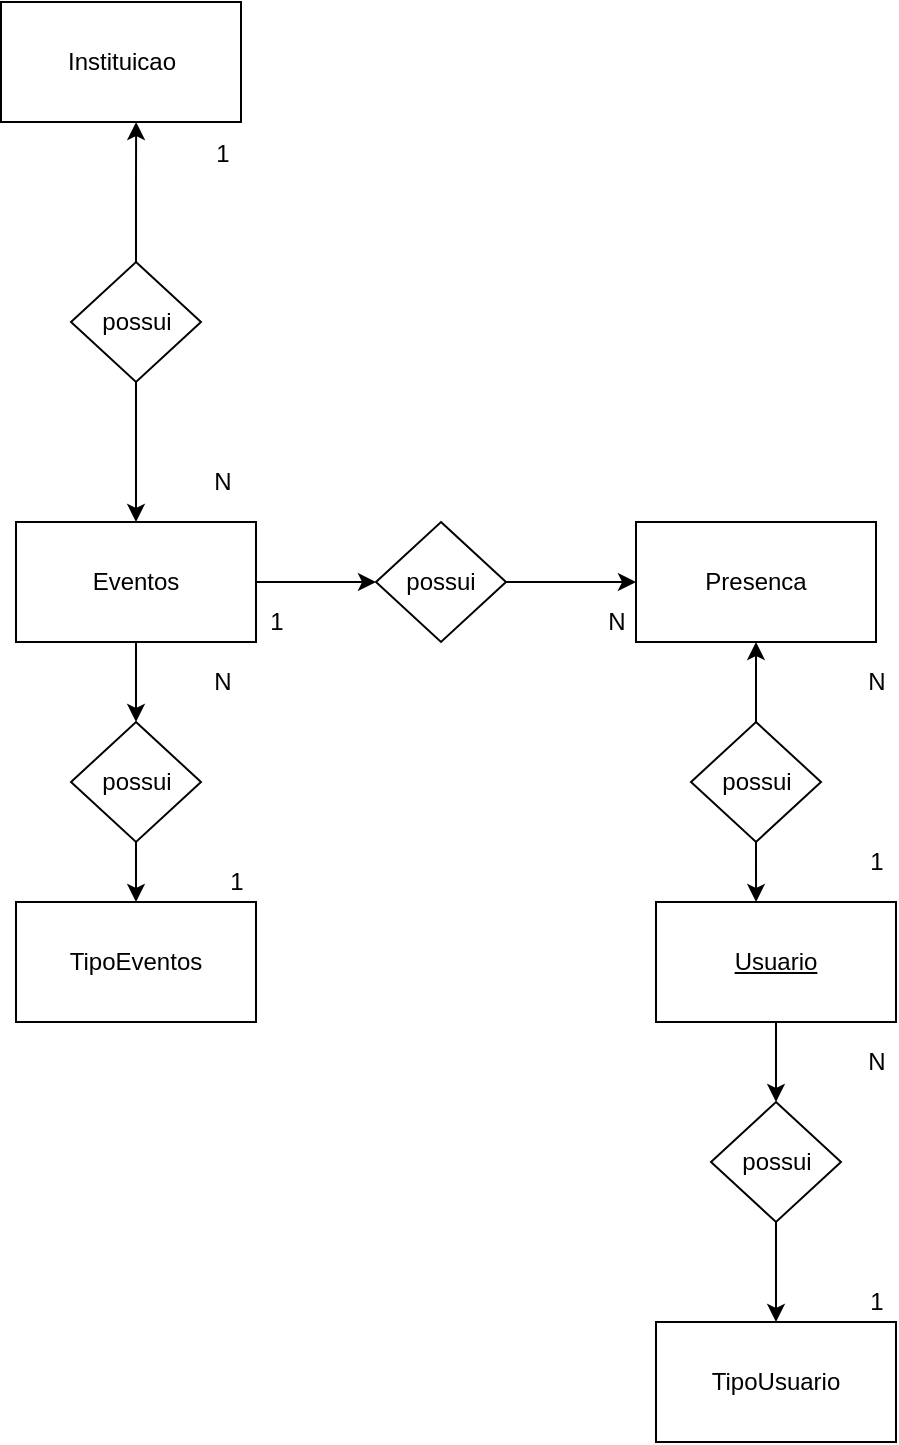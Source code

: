 <mxfile version="12.6.5" type="device"><diagram id="e2gx_GpUO6RQpVe5Bnh-" name="Page-1"><mxGraphModel dx="1038" dy="531" grid="1" gridSize="10" guides="1" tooltips="1" connect="1" arrows="1" fold="1" page="1" pageScale="1" pageWidth="827" pageHeight="1169" math="0" shadow="0"><root><mxCell id="0"/><mxCell id="1" parent="0"/><mxCell id="-JN5R1HD_gmu3wSnFoXX-1" value="TipoUsuario&lt;br&gt;" style="rounded=0;whiteSpace=wrap;html=1;" vertex="1" parent="1"><mxGeometry x="540" y="660" width="120" height="60" as="geometry"/></mxCell><mxCell id="-JN5R1HD_gmu3wSnFoXX-10" style="edgeStyle=orthogonalEdgeStyle;rounded=0;orthogonalLoop=1;jettySize=auto;html=1;entryX=0.5;entryY=0;entryDx=0;entryDy=0;" edge="1" parent="1" source="-JN5R1HD_gmu3wSnFoXX-2" target="-JN5R1HD_gmu3wSnFoXX-9"><mxGeometry relative="1" as="geometry"/></mxCell><mxCell id="-JN5R1HD_gmu3wSnFoXX-2" value="&lt;u&gt;Usuario&lt;/u&gt;" style="rounded=0;whiteSpace=wrap;html=1;" vertex="1" parent="1"><mxGeometry x="540" y="450" width="120" height="60" as="geometry"/></mxCell><mxCell id="-JN5R1HD_gmu3wSnFoXX-19" style="edgeStyle=orthogonalEdgeStyle;rounded=0;orthogonalLoop=1;jettySize=auto;html=1;entryX=0.5;entryY=0;entryDx=0;entryDy=0;" edge="1" parent="1" source="-JN5R1HD_gmu3wSnFoXX-3" target="-JN5R1HD_gmu3wSnFoXX-18"><mxGeometry relative="1" as="geometry"/></mxCell><mxCell id="-JN5R1HD_gmu3wSnFoXX-24" style="edgeStyle=orthogonalEdgeStyle;rounded=0;orthogonalLoop=1;jettySize=auto;html=1;entryX=0;entryY=0.5;entryDx=0;entryDy=0;" edge="1" parent="1" source="-JN5R1HD_gmu3wSnFoXX-3" target="-JN5R1HD_gmu3wSnFoXX-23"><mxGeometry relative="1" as="geometry"/></mxCell><mxCell id="-JN5R1HD_gmu3wSnFoXX-3" value="Eventos" style="rounded=0;whiteSpace=wrap;html=1;" vertex="1" parent="1"><mxGeometry x="220" y="260" width="120" height="60" as="geometry"/></mxCell><mxCell id="-JN5R1HD_gmu3wSnFoXX-4" value="TipoEventos" style="rounded=0;whiteSpace=wrap;html=1;" vertex="1" parent="1"><mxGeometry x="220" y="450" width="120" height="60" as="geometry"/></mxCell><mxCell id="-JN5R1HD_gmu3wSnFoXX-6" value="Presenca" style="rounded=0;whiteSpace=wrap;html=1;" vertex="1" parent="1"><mxGeometry x="530" y="260" width="120" height="60" as="geometry"/></mxCell><mxCell id="-JN5R1HD_gmu3wSnFoXX-7" value="Instituicao" style="rounded=0;whiteSpace=wrap;html=1;" vertex="1" parent="1"><mxGeometry x="212.5" width="120" height="60" as="geometry"/></mxCell><mxCell id="-JN5R1HD_gmu3wSnFoXX-11" style="edgeStyle=orthogonalEdgeStyle;rounded=0;orthogonalLoop=1;jettySize=auto;html=1;" edge="1" parent="1" source="-JN5R1HD_gmu3wSnFoXX-9" target="-JN5R1HD_gmu3wSnFoXX-1"><mxGeometry relative="1" as="geometry"/></mxCell><mxCell id="-JN5R1HD_gmu3wSnFoXX-9" value="possui" style="rhombus;whiteSpace=wrap;html=1;" vertex="1" parent="1"><mxGeometry x="567.5" y="550" width="65" height="60" as="geometry"/></mxCell><mxCell id="-JN5R1HD_gmu3wSnFoXX-13" value="N" style="text;html=1;align=center;verticalAlign=middle;resizable=0;points=[];autosize=1;" vertex="1" parent="1"><mxGeometry x="640" y="520" width="20" height="20" as="geometry"/></mxCell><mxCell id="-JN5R1HD_gmu3wSnFoXX-14" value="1" style="text;html=1;align=center;verticalAlign=middle;resizable=0;points=[];autosize=1;" vertex="1" parent="1"><mxGeometry x="640" y="640" width="20" height="20" as="geometry"/></mxCell><mxCell id="-JN5R1HD_gmu3wSnFoXX-26" style="edgeStyle=orthogonalEdgeStyle;rounded=0;orthogonalLoop=1;jettySize=auto;html=1;" edge="1" parent="1" source="-JN5R1HD_gmu3wSnFoXX-18" target="-JN5R1HD_gmu3wSnFoXX-4"><mxGeometry relative="1" as="geometry"/></mxCell><mxCell id="-JN5R1HD_gmu3wSnFoXX-18" value="possui" style="rhombus;whiteSpace=wrap;html=1;" vertex="1" parent="1"><mxGeometry x="247.5" y="360" width="65" height="60" as="geometry"/></mxCell><mxCell id="-JN5R1HD_gmu3wSnFoXX-21" value="1" style="text;html=1;align=center;verticalAlign=middle;resizable=0;points=[];autosize=1;" vertex="1" parent="1"><mxGeometry x="320" y="430" width="20" height="20" as="geometry"/></mxCell><mxCell id="-JN5R1HD_gmu3wSnFoXX-22" value="N" style="text;html=1;align=center;verticalAlign=middle;resizable=0;points=[];autosize=1;" vertex="1" parent="1"><mxGeometry x="312.5" y="330" width="20" height="20" as="geometry"/></mxCell><mxCell id="-JN5R1HD_gmu3wSnFoXX-25" style="edgeStyle=orthogonalEdgeStyle;rounded=0;orthogonalLoop=1;jettySize=auto;html=1;" edge="1" parent="1" source="-JN5R1HD_gmu3wSnFoXX-23" target="-JN5R1HD_gmu3wSnFoXX-6"><mxGeometry relative="1" as="geometry"/></mxCell><mxCell id="-JN5R1HD_gmu3wSnFoXX-23" value="possui" style="rhombus;whiteSpace=wrap;html=1;" vertex="1" parent="1"><mxGeometry x="400" y="260" width="65" height="60" as="geometry"/></mxCell><mxCell id="-JN5R1HD_gmu3wSnFoXX-27" value="N" style="text;html=1;align=center;verticalAlign=middle;resizable=0;points=[];autosize=1;" vertex="1" parent="1"><mxGeometry x="510" y="300" width="20" height="20" as="geometry"/></mxCell><mxCell id="-JN5R1HD_gmu3wSnFoXX-28" value="1" style="text;html=1;align=center;verticalAlign=middle;resizable=0;points=[];autosize=1;" vertex="1" parent="1"><mxGeometry x="340" y="300" width="20" height="20" as="geometry"/></mxCell><mxCell id="-JN5R1HD_gmu3wSnFoXX-33" style="edgeStyle=orthogonalEdgeStyle;rounded=0;orthogonalLoop=1;jettySize=auto;html=1;entryX=0.5;entryY=1;entryDx=0;entryDy=0;" edge="1" parent="1" source="-JN5R1HD_gmu3wSnFoXX-32" target="-JN5R1HD_gmu3wSnFoXX-6"><mxGeometry relative="1" as="geometry"/></mxCell><mxCell id="-JN5R1HD_gmu3wSnFoXX-34" style="edgeStyle=orthogonalEdgeStyle;rounded=0;orthogonalLoop=1;jettySize=auto;html=1;entryX=0.417;entryY=0;entryDx=0;entryDy=0;entryPerimeter=0;" edge="1" parent="1" source="-JN5R1HD_gmu3wSnFoXX-32" target="-JN5R1HD_gmu3wSnFoXX-2"><mxGeometry relative="1" as="geometry"/></mxCell><mxCell id="-JN5R1HD_gmu3wSnFoXX-32" value="possui" style="rhombus;whiteSpace=wrap;html=1;" vertex="1" parent="1"><mxGeometry x="557.5" y="360" width="65" height="60" as="geometry"/></mxCell><mxCell id="-JN5R1HD_gmu3wSnFoXX-39" style="edgeStyle=orthogonalEdgeStyle;rounded=0;orthogonalLoop=1;jettySize=auto;html=1;" edge="1" parent="1" source="-JN5R1HD_gmu3wSnFoXX-36" target="-JN5R1HD_gmu3wSnFoXX-3"><mxGeometry relative="1" as="geometry"/></mxCell><mxCell id="-JN5R1HD_gmu3wSnFoXX-40" style="edgeStyle=orthogonalEdgeStyle;rounded=0;orthogonalLoop=1;jettySize=auto;html=1;entryX=0.563;entryY=1;entryDx=0;entryDy=0;entryPerimeter=0;" edge="1" parent="1" source="-JN5R1HD_gmu3wSnFoXX-36" target="-JN5R1HD_gmu3wSnFoXX-7"><mxGeometry relative="1" as="geometry"/></mxCell><mxCell id="-JN5R1HD_gmu3wSnFoXX-36" value="possui" style="rhombus;whiteSpace=wrap;html=1;" vertex="1" parent="1"><mxGeometry x="247.5" y="130" width="65" height="60" as="geometry"/></mxCell><mxCell id="-JN5R1HD_gmu3wSnFoXX-41" value="1" style="text;html=1;align=center;verticalAlign=middle;resizable=0;points=[];autosize=1;" vertex="1" parent="1"><mxGeometry x="312.5" y="66" width="20" height="20" as="geometry"/></mxCell><mxCell id="-JN5R1HD_gmu3wSnFoXX-42" value="N" style="text;html=1;align=center;verticalAlign=middle;resizable=0;points=[];autosize=1;" vertex="1" parent="1"><mxGeometry x="312.5" y="230" width="20" height="20" as="geometry"/></mxCell><mxCell id="-JN5R1HD_gmu3wSnFoXX-43" value="1" style="text;html=1;align=center;verticalAlign=middle;resizable=0;points=[];autosize=1;" vertex="1" parent="1"><mxGeometry x="640" y="420" width="20" height="20" as="geometry"/></mxCell><mxCell id="-JN5R1HD_gmu3wSnFoXX-44" value="N" style="text;html=1;align=center;verticalAlign=middle;resizable=0;points=[];autosize=1;" vertex="1" parent="1"><mxGeometry x="640" y="330" width="20" height="20" as="geometry"/></mxCell></root></mxGraphModel></diagram></mxfile>